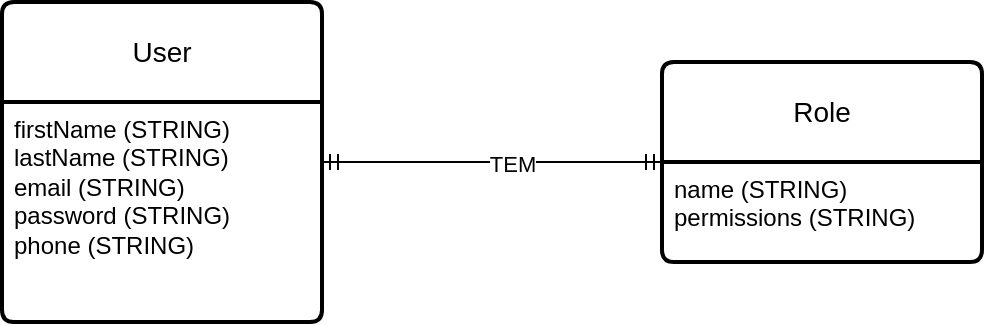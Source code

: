 <mxfile version="21.3.5" type="device">
  <diagram name="Página-1" id="BpLtG1DrsnZtsbV-ATEf">
    <mxGraphModel dx="657" dy="786" grid="1" gridSize="10" guides="1" tooltips="1" connect="1" arrows="1" fold="1" page="1" pageScale="1" pageWidth="827" pageHeight="1169" math="0" shadow="0">
      <root>
        <mxCell id="0" />
        <mxCell id="1" parent="0" />
        <mxCell id="CVuXusIY3BIMxrkss_ZK-1" value="User" style="swimlane;childLayout=stackLayout;horizontal=1;startSize=50;horizontalStack=0;rounded=1;fontSize=14;fontStyle=0;strokeWidth=2;resizeParent=0;resizeLast=1;shadow=0;dashed=0;align=center;arcSize=4;whiteSpace=wrap;html=1;" vertex="1" parent="1">
          <mxGeometry x="150" y="50" width="160" height="160" as="geometry" />
        </mxCell>
        <mxCell id="CVuXusIY3BIMxrkss_ZK-2" value="firstName (STRING)&lt;br&gt;lastName (STRING)&lt;br&gt;email (STRING)&lt;br&gt;password (STRING)&lt;br&gt;phone (STRING)" style="align=left;strokeColor=none;fillColor=none;spacingLeft=4;fontSize=12;verticalAlign=top;resizable=0;rotatable=0;part=1;html=1;" vertex="1" parent="CVuXusIY3BIMxrkss_ZK-1">
          <mxGeometry y="50" width="160" height="110" as="geometry" />
        </mxCell>
        <mxCell id="CVuXusIY3BIMxrkss_ZK-6" value="Role" style="swimlane;childLayout=stackLayout;horizontal=1;startSize=50;horizontalStack=0;rounded=1;fontSize=14;fontStyle=0;strokeWidth=2;resizeParent=0;resizeLast=1;shadow=0;dashed=0;align=center;arcSize=4;whiteSpace=wrap;html=1;" vertex="1" parent="1">
          <mxGeometry x="480" y="80" width="160" height="100" as="geometry" />
        </mxCell>
        <mxCell id="CVuXusIY3BIMxrkss_ZK-7" value="name (STRING)&lt;br&gt;permissions (STRING)" style="align=left;strokeColor=none;fillColor=none;spacingLeft=4;fontSize=12;verticalAlign=top;resizable=0;rotatable=0;part=1;html=1;" vertex="1" parent="CVuXusIY3BIMxrkss_ZK-6">
          <mxGeometry y="50" width="160" height="50" as="geometry" />
        </mxCell>
        <mxCell id="CVuXusIY3BIMxrkss_ZK-8" value="" style="edgeStyle=entityRelationEdgeStyle;fontSize=12;html=1;endArrow=ERmandOne;startArrow=ERmandOne;rounded=0;" edge="1" parent="1" source="CVuXusIY3BIMxrkss_ZK-1" target="CVuXusIY3BIMxrkss_ZK-6">
          <mxGeometry width="100" height="100" relative="1" as="geometry">
            <mxPoint x="400" y="470" as="sourcePoint" />
            <mxPoint x="500" y="370" as="targetPoint" />
          </mxGeometry>
        </mxCell>
        <mxCell id="CVuXusIY3BIMxrkss_ZK-10" value="TEM" style="edgeLabel;html=1;align=center;verticalAlign=middle;resizable=0;points=[];" vertex="1" connectable="0" parent="CVuXusIY3BIMxrkss_ZK-8">
          <mxGeometry x="0.114" y="-1" relative="1" as="geometry">
            <mxPoint as="offset" />
          </mxGeometry>
        </mxCell>
      </root>
    </mxGraphModel>
  </diagram>
</mxfile>
